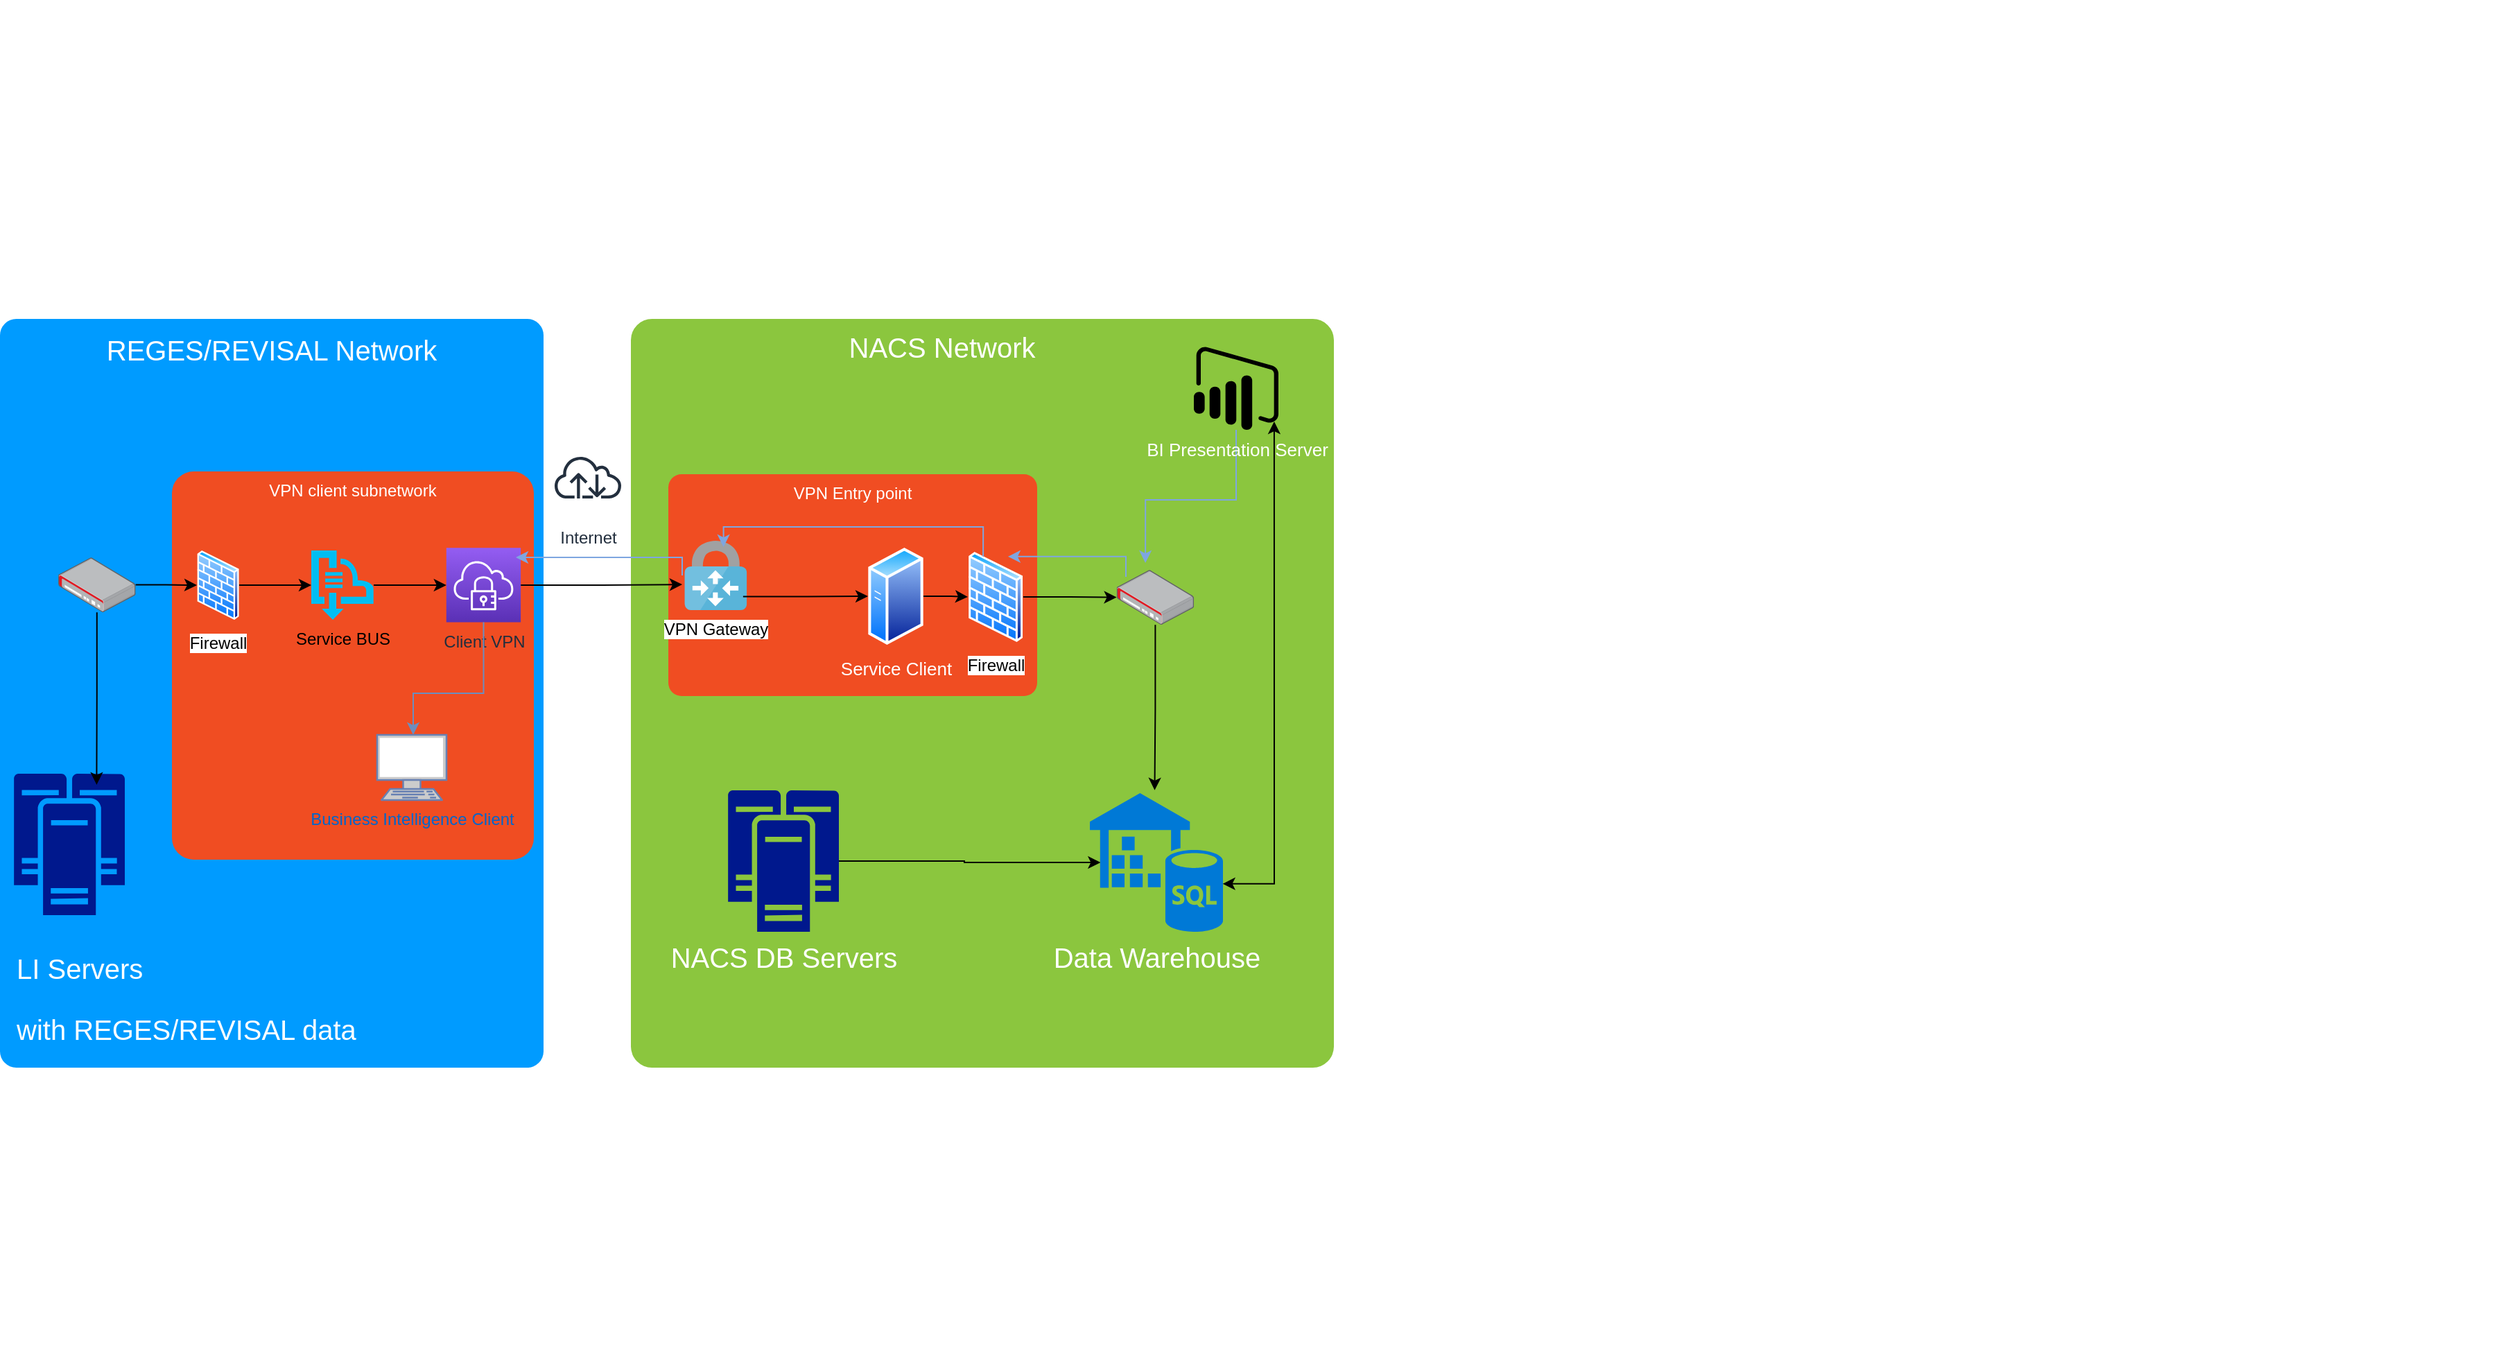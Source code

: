 <mxfile type="github" version="10.6.6"><diagram id="7a6c530e-6e37-e111-ec74-82921da8cc10" name="Page-1"><mxGraphModel grid="1" shadow="0" math="0" background="none" pageHeight="826" pageWidth="1169" pageScale="1.5" page="1" fold="1" arrows="1" connect="1" tooltips="1" guides="1" gridSize="10" dy="1064" dx="3584.5"><root><mxCell id="0" style=";html=1;" /><mxCell id="1" parent="0" style=";html=1;" /><mxCell value="REGES/REVISAL Network" id="204j2bKRBB-tuyvEOLNQ-1" parent="1" vertex="1" style="whiteSpace=wrap;html=1;rounded=1;shadow=0;strokeColor=none;strokeWidth=2;fillColor=#009BFF;fontSize=20;fontColor=#FFFFFF;align=center;arcSize=3;verticalAlign=top;spacingTop=4;"><mxGeometry as="geometry" height="540" width="392" y="270" x="-172" /></mxCell><mxCell value="" id="23046e2b9bb16c14-27" parent="1" vertex="1" style="rounded=1;whiteSpace=wrap;html=1;shadow=0;strokeWidth=2;fillColor=#8BC63E;fontSize=12;fontColor=#000000;align=center;strokeColor=none;arcSize=3;"><mxGeometry as="geometry" height="540" width="507" y="270" x="283" /></mxCell><mxCell value="" id="23046e2b9bb16c14-65" parent="1" vertex="1" style="shadow=0;dashed=0;html=1;strokeColor=none;shape=mxgraph.mscae.enterprise.web;fillColor=#FFFFFF;rounded=1;fontSize=11;fontColor=#FFFFFF;align=center;"><mxGeometry as="geometry" height="50" width="50" y="531" x="1336" /></mxCell><mxCell value="" id="23046e2b9bb16c14-66" parent="1" vertex="1" style="shadow=0;dashed=0;html=1;strokeColor=none;shape=mxgraph.mscae.enterprise.web;fillColor=#FFFFFF;rounded=1;fontSize=11;fontColor=#FFFFFF;align=center;"><mxGeometry as="geometry" height="50" width="50" y="450" x="1336" /></mxCell><mxCell value="" id="23046e2b9bb16c14-67" parent="1" vertex="1" style="shadow=0;dashed=0;html=1;strokeColor=none;shape=mxgraph.mscae.enterprise.web;fillColor=#FFFFFF;rounded=1;fontSize=11;fontColor=#FFFFFF;align=center;"><mxGeometry as="geometry" height="50" width="50" y="370" x="1336" /></mxCell><mxCell id="23046e2b9bb16c14-117" parent="1" style="edgeStyle=orthogonalEdgeStyle;rounded=0;elbow=vertical;html=1;startArrow=none;startFill=0;startSize=10;endArrow=none;endFill=0;endSize=10;strokeColor=#FFFFFF;strokeWidth=3;fontSize=20;fontColor=#FFFFFF;entryX=0.004;entryY=0.516;entryPerimeter=0;" edge="1" target="23046e2b9bb16c14-65" source="23046e2b9bb16c14-68"><mxGeometry as="geometry" relative="1"><mxPoint as="targetPoint" y="590" x="1520" /><Array as="points"><mxPoint y="673" x="1326" /><mxPoint y="557" x="1326" /></Array></mxGeometry></mxCell><mxCell id="23046e2b9bb16c14-119" parent="1" style="edgeStyle=orthogonalEdgeStyle;rounded=0;elbow=vertical;html=1;entryX=-0.002;entryY=0.494;entryPerimeter=0;startArrow=none;startFill=0;startSize=10;endArrow=none;endFill=0;endSize=10;strokeColor=#FFFFFF;strokeWidth=3;fontSize=20;fontColor=#FFFFFF;" edge="1" target="23046e2b9bb16c14-67" source="23046e2b9bb16c14-68"><mxGeometry as="geometry" relative="1"><Array as="points"><mxPoint y="673" x="1326" /><mxPoint y="395" x="1326" /></Array></mxGeometry></mxCell><mxCell value="Gateway" id="23046e2b9bb16c14-68" parent="1" vertex="1" style="shadow=0;dashed=0;html=1;strokeColor=none;shape=mxgraph.mscae.enterprise.gateway;fillColor=#FFFFFF;rounded=0;fontSize=12;fontColor=#FFFFFF;align=center;labelPosition=center;verticalLabelPosition=top;verticalAlign=bottom;"><mxGeometry as="geometry" height="50" width="50" y="648" x="1336" /></mxCell><mxCell value="C" id="23046e2b9bb16c14-83" parent="1" vertex="1" style="text;html=1;strokeColor=none;fillColor=none;align=center;verticalAlign=middle;whiteSpace=wrap;rounded=1;shadow=0;fontSize=11;fontColor=#FFFFFF;fontStyle=1"><mxGeometry as="geometry" height="20" width="20" y="680" x="1406" /></mxCell><mxCell value="A" id="23046e2b9bb16c14-87" parent="1" vertex="1" style="text;html=1;strokeColor=none;fillColor=none;align=center;verticalAlign=middle;whiteSpace=wrap;rounded=1;shadow=0;fontSize=30;fontColor=#FFFFFF;fontStyle=1"><mxGeometry as="geometry" height="35" width="40" y="853" x="326" /></mxCell><mxCell value="B" id="23046e2b9bb16c14-88" parent="1" vertex="1" style="text;html=1;strokeColor=none;fillColor=none;align=center;verticalAlign=middle;whiteSpace=wrap;rounded=1;shadow=0;fontSize=30;fontColor=#FFFFFF;fontStyle=1"><mxGeometry as="geometry" height="35" width="40" y="853" x="626" /></mxCell><mxCell value="C" id="23046e2b9bb16c14-89" parent="1" vertex="1" style="text;html=1;strokeColor=none;fillColor=none;align=center;verticalAlign=middle;whiteSpace=wrap;rounded=1;shadow=0;fontSize=30;fontColor=#FFFFFF;fontStyle=1"><mxGeometry as="geometry" height="35" width="40" y="853" x="1026" /></mxCell><mxCell value="Computer" id="23046e2b9bb16c14-90" parent="1" vertex="1" style="verticalLabelPosition=top;html=1;verticalAlign=bottom;strokeColor=none;fillColor=#FFFFFF;shape=mxgraph.azure.computer;rounded=0;shadow=0;fontSize=10;fontColor=#FFFFFF;align=center;labelPosition=center;"><mxGeometry as="geometry" height="45" width="50" y="860" x="393" /></mxCell><mxCell value="VHD" id="23046e2b9bb16c14-91" parent="1" vertex="1" style="shadow=0;html=1;strokeColor=none;fillColor=#FFFFFF;labelPosition=center;verticalLabelPosition=top;verticalAlign=bottom;shape=mxgraph.azure.vhd;rounded=0;fontSize=10;fontColor=#FFFFFF;align=center;"><mxGeometry as="geometry" height="50" width="40" y="857" x="483" /></mxCell><mxCell value="+" id="23046e2b9bb16c14-92" parent="1" vertex="1" style="text;html=1;strokeColor=none;fillColor=none;align=center;verticalAlign=middle;whiteSpace=wrap;rounded=1;shadow=0;fontSize=30;fontColor=#FFFFFF;fontStyle=1"><mxGeometry as="geometry" height="35" width="40" y="865" x="443" /></mxCell><mxCell value="+" id="23046e2b9bb16c14-93" parent="1" vertex="1" style="text;html=1;strokeColor=none;fillColor=none;align=center;verticalAlign=middle;whiteSpace=wrap;rounded=1;shadow=0;fontSize=30;fontColor=#FFFFFF;fontStyle=1"><mxGeometry as="geometry" height="35" width="40" y="865" x="523" /></mxCell><mxCell value="Server&lt;div&gt;Directory&lt;/div&gt;" id="23046e2b9bb16c14-94" parent="1" vertex="1" style="shadow=0;html=1;strokeColor=none;shape=mxgraph.mscae.enterprise.server_directory;fillColor=#FFFFFF;rounded=0;fontSize=10;fontColor=#FFFFFF;align=center;verticalAlign=bottom;labelPosition=center;verticalLabelPosition=top;"><mxGeometry as="geometry" height="50" width="36" y="858" x="563" /></mxCell><mxCell value="VM Feature" id="23046e2b9bb16c14-95" parent="1" vertex="1" style="shadow=0;html=1;strokeColor=none;fillColor=#FFFFFF;labelPosition=center;verticalLabelPosition=top;verticalAlign=bottom;shape=mxgraph.azure.virtual_machine_feature;rounded=0;fontSize=10;fontColor=#FFFFFF;align=center;"><mxGeometry as="geometry" height="45" width="50" y="861" x="684" /></mxCell><mxCell value="+" id="23046e2b9bb16c14-96" parent="1" vertex="1" style="text;html=1;strokeColor=none;fillColor=none;align=center;verticalAlign=middle;whiteSpace=wrap;rounded=1;shadow=0;fontSize=30;fontColor=#FFFFFF;fontStyle=1"><mxGeometry as="geometry" height="35" width="40" y="866" x="734" /></mxCell><mxCell value="VHD" id="23046e2b9bb16c14-97" parent="1" vertex="1" style="shadow=0;html=1;strokeColor=none;fillColor=#FFFFFF;labelPosition=center;verticalLabelPosition=top;verticalAlign=bottom;shape=mxgraph.azure.vhd;rounded=0;fontSize=10;fontColor=#FFFFFF;align=center;"><mxGeometry as="geometry" height="50" width="40" y="858" x="774" /></mxCell><mxCell value="3rd Party&lt;div&gt;Integration&lt;/div&gt;" id="23046e2b9bb16c14-98" parent="1" vertex="1" style="shadow=0;html=1;strokeColor=none;fillColor=#FFFFFF;labelPosition=center;verticalLabelPosition=top;verticalAlign=bottom;shape=mxgraph.office.communications.3rd_party_integration;rounded=0;fontSize=10;fontColor=#FFFFFF;align=center;"><mxGeometry as="geometry" height="55" width="54" y="856" x="854" /></mxCell><mxCell value="+" id="23046e2b9bb16c14-99" parent="1" vertex="1" style="text;html=1;strokeColor=none;fillColor=none;align=center;verticalAlign=middle;whiteSpace=wrap;rounded=1;shadow=0;fontSize=30;fontColor=#FFFFFF;fontStyle=1"><mxGeometry as="geometry" height="35" width="40" y="866" x="814" /></mxCell><mxCell value="+" id="23046e2b9bb16c14-100" parent="1" vertex="1" style="text;html=1;strokeColor=none;fillColor=none;align=center;verticalAlign=middle;whiteSpace=wrap;rounded=1;shadow=0;fontSize=30;fontColor=#FFFFFF;fontStyle=1"><mxGeometry as="geometry" height="35" width="40" y="866" x="908" /></mxCell><mxCell value="Data Migration&lt;div&gt;Wizard&lt;/div&gt;" id="23046e2b9bb16c14-101" parent="1" vertex="1" style="shadow=0;html=1;strokeColor=none;shape=mxgraph.mscae.intune.data_migration_wizard;fillColor=#FFFFFF;rounded=0;fontSize=10;fontColor=#FFFFFF;align=center;verticalAlign=bottom;labelPosition=center;verticalLabelPosition=top;"><mxGeometry as="geometry" height="48" width="50" y="859" x="948" /></mxCell><mxCell value="VM Feature" id="23046e2b9bb16c14-102" parent="1" vertex="1" style="shadow=0;html=1;strokeColor=none;fillColor=#FFFFFF;labelPosition=center;verticalLabelPosition=top;verticalAlign=bottom;shape=mxgraph.azure.virtual_machine_feature;rounded=0;fontSize=10;fontColor=#FFFFFF;align=center;"><mxGeometry as="geometry" height="45" width="50" y="861" x="1086" /></mxCell><mxCell value="" id="23046e2b9bb16c14-103" parent="1" vertex="1" style="line;strokeWidth=2;direction=south;html=1;rounded=0;shadow=0;fillColor=none;fontSize=30;fontColor=#FFFFFF;align=center;strokeColor=#FFFFFF;"><mxGeometry as="geometry" height="102" width="10" y="820" x="366" /></mxCell><mxCell value="" id="23046e2b9bb16c14-104" parent="1" vertex="1" style="line;strokeWidth=2;direction=south;html=1;rounded=0;shadow=0;fillColor=none;fontSize=30;fontColor=#FFFFFF;align=center;strokeColor=#FFFFFF;"><mxGeometry as="geometry" height="102" width="10" y="820" x="666" /></mxCell><mxCell value="" id="23046e2b9bb16c14-105" parent="1" vertex="1" style="line;strokeWidth=2;direction=south;html=1;rounded=0;shadow=0;fillColor=none;fontSize=30;fontColor=#FFFFFF;align=center;strokeColor=#FFFFFF;"><mxGeometry as="geometry" height="102" width="10" y="820" x="1066" /></mxCell><mxCell value="+" id="23046e2b9bb16c14-106" parent="1" vertex="1" style="text;html=1;strokeColor=none;fillColor=none;align=center;verticalAlign=middle;whiteSpace=wrap;rounded=1;shadow=0;fontSize=30;fontColor=#FFFFFF;fontStyle=1"><mxGeometry as="geometry" height="35" width="40" y="866" x="1136" /></mxCell><mxCell value="Azure&lt;div&gt;Website&lt;/div&gt;" id="23046e2b9bb16c14-107" parent="1" vertex="1" style="verticalLabelPosition=top;html=1;verticalAlign=bottom;strokeColor=none;fillColor=#FFFFFF;shape=mxgraph.azure.azure_website;rounded=0;shadow=0;fontSize=10;fontColor=#FFFFFF;align=center;labelPosition=center;"><mxGeometry as="geometry" height="50" width="50" y="858" x="1176" /></mxCell><mxCell value="+" id="23046e2b9bb16c14-108" parent="1" vertex="1" style="text;html=1;strokeColor=none;fillColor=none;align=center;verticalAlign=middle;whiteSpace=wrap;rounded=1;shadow=0;fontSize=30;fontColor=#FFFFFF;fontStyle=1"><mxGeometry as="geometry" height="35" width="40" y="866" x="1226" /></mxCell><mxCell value="MySQL&lt;div&gt;Database&lt;/div&gt;" id="23046e2b9bb16c14-109" parent="1" vertex="1" style="verticalLabelPosition=top;html=1;verticalAlign=bottom;strokeColor=none;fillColor=#FFFFFF;shape=mxgraph.azure.mysql_database;rounded=0;shadow=0;fontSize=10;fontColor=#FFFFFF;align=center;labelPosition=center;"><mxGeometry as="geometry" height="50" width="37.5" y="859" x="1266" /></mxCell><mxCell value="+" id="23046e2b9bb16c14-110" parent="1" vertex="1" style="text;html=1;strokeColor=none;fillColor=none;align=center;verticalAlign=middle;whiteSpace=wrap;rounded=1;shadow=0;fontSize=30;fontColor=#FFFFFF;fontStyle=1"><mxGeometry as="geometry" height="35" width="40" y="866" x="1304" /></mxCell><mxCell value="Azure&lt;div&gt;Storage&lt;/div&gt;" id="23046e2b9bb16c14-111" parent="1" vertex="1" style="shadow=0;html=1;strokeColor=none;labelPosition=center;verticalLabelPosition=top;verticalAlign=bottom;shape=mxgraph.mscae.cloud.azure_storage;fillColor=#FFFFFF;rounded=0;fontSize=10;fontColor=#FFFFFF;align=center;"><mxGeometry as="geometry" height="43" width="50" y="862" x="1344" /></mxCell><mxCell value="Title" id="23046e2b9bb16c14-113" parent="1" vertex="1" style="text;strokeColor=none;fillColor=none;html=1;fontSize=24;fontStyle=1;verticalAlign=middle;align=center;rounded=0;shadow=0;fontColor=#FFFFFF;"><mxGeometry as="geometry" height="40" width="1510" y="40" x="120" /></mxCell><mxCell value="&lt;h1&gt;Heading&lt;/h1&gt;&lt;p&gt;Lorem ipsum dolor sit amet, consectetur adipisicing elit, sed do eiusmod tempor incididunt ut labore et dolore magna aliqua.&lt;/p&gt;" id="23046e2b9bb16c14-115" parent="1" vertex="1" style="text;html=1;strokeColor=none;fillColor=none;spacing=5;spacingTop=-20;whiteSpace=wrap;overflow=hidden;rounded=0;shadow=0;fontSize=10;fontColor=#FFFFFF;align=left;"><mxGeometry as="geometry" height="70" width="1041" y="952" x="323" /></mxCell><mxCell id="23046e2b9bb16c14-118" parent="1" style="edgeStyle=orthogonalEdgeStyle;rounded=0;elbow=vertical;html=1;startArrow=none;startFill=0;startSize=10;endArrow=none;endFill=0;endSize=10;strokeColor=#FFFFFF;strokeWidth=3;fontSize=20;fontColor=#FFFFFF;entryX=-0.009;entryY=0.502;entryPerimeter=0;" edge="1" target="23046e2b9bb16c14-66" source="23046e2b9bb16c14-68"><mxGeometry as="geometry" relative="1"><mxPoint as="targetPoint" y="566.667" x="1346.333" /><mxPoint as="sourcePoint" y="658" x="1371" /><Array as="points"><mxPoint y="673" x="1326" /><mxPoint y="475" x="1326" /></Array></mxGeometry></mxCell><mxCell value="" id="204j2bKRBB-tuyvEOLNQ-10" parent="1" vertex="1" style="group" connectable="0"><mxGeometry as="geometry" height="160" width="266" y="382" x="310" /></mxCell><mxCell value="VPN Entry point" id="204j2bKRBB-tuyvEOLNQ-11" parent="204j2bKRBB-tuyvEOLNQ-10" vertex="1" style="rounded=1;whiteSpace=wrap;html=1;shadow=0;strokeWidth=2;fillColor=#F04D22;fontSize=12;fontColor=#FFFFFF;align=center;strokeColor=none;arcSize=6;verticalAlign=top;"><mxGeometry as="geometry" height="160" width="266" /></mxCell><mxCell value="VPN Gateway" id="204j2bKRBB-tuyvEOLNQ-17" parent="204j2bKRBB-tuyvEOLNQ-10" vertex="1" style="aspect=fixed;html=1;perimeter=none;align=center;shadow=0;dashed=0;image;fontSize=12;image=img/lib/mscae/VPN_Gateway.svg;rotation=0;"><mxGeometry as="geometry" height="50" width="45" y="48" x="11.673" /></mxCell><mxCell value="" id="204j2bKRBB-tuyvEOLNQ-46" parent="204j2bKRBB-tuyvEOLNQ-10" style="edgeStyle=orthogonalEdgeStyle;rounded=0;orthogonalLoop=1;jettySize=auto;html=1;fontSize=20;fontColor=#FFFFFF;exitX=0.939;exitY=0.806;exitDx=0;exitDy=0;exitPerimeter=0;" edge="1" target="204j2bKRBB-tuyvEOLNQ-35" source="204j2bKRBB-tuyvEOLNQ-17"><mxGeometry as="geometry" relative="1"><mxPoint as="targetPoint" y="82" x="64" /></mxGeometry></mxCell><mxCell value="" id="204j2bKRBB-tuyvEOLNQ-55" parent="204j2bKRBB-tuyvEOLNQ-10" style="edgeStyle=orthogonalEdgeStyle;rounded=0;orthogonalLoop=1;jettySize=auto;html=1;fontSize=20;fontColor=#FFFFFF;entryX=0;entryY=0.5;entryDx=0;entryDy=0;" edge="1" target="204j2bKRBB-tuyvEOLNQ-49" source="204j2bKRBB-tuyvEOLNQ-35"><mxGeometry as="geometry" relative="1"><mxPoint as="targetPoint" y="203" x="164" /></mxGeometry></mxCell><mxCell value="&lt;font style=&quot;font-size: 13px;&quot;&gt;Service Client&lt;/font&gt;" id="204j2bKRBB-tuyvEOLNQ-35" parent="204j2bKRBB-tuyvEOLNQ-10" vertex="1" style="aspect=fixed;perimeter=ellipsePerimeter;html=1;align=center;shadow=0;dashed=0;spacingTop=3;image;image=img/lib/active_directory/generic_server.svg;fontSize=13;fontColor=#FFFFFF;labelBackgroundColor=none;"><mxGeometry as="geometry" height="70" width="40" y="53" x="144" /></mxCell><mxCell value="Firewall" id="204j2bKRBB-tuyvEOLNQ-49" parent="204j2bKRBB-tuyvEOLNQ-10" vertex="1" style="aspect=fixed;perimeter=ellipsePerimeter;html=1;align=center;shadow=0;dashed=0;spacingTop=3;image;image=img/lib/active_directory/firewall.svg;"><mxGeometry as="geometry" height="65" width="40" y="56" x="216" /></mxCell><mxCell value="" id="204j2bKRBB-tuyvEOLNQ-76" parent="204j2bKRBB-tuyvEOLNQ-10" style="edgeStyle=orthogonalEdgeStyle;rounded=0;orthogonalLoop=1;jettySize=auto;html=1;startArrow=classic;startFill=1;endArrow=none;endFill=0;fontSize=13;fontColor=#FFFFFF;entryX=0.25;entryY=0;entryDx=0;entryDy=0;strokeColor=#7EA6E0;exitX=0.625;exitY=0.091;exitDx=0;exitDy=0;exitPerimeter=0;" edge="1" target="204j2bKRBB-tuyvEOLNQ-49" source="204j2bKRBB-tuyvEOLNQ-17"><mxGeometry as="geometry" relative="1"><mxPoint as="sourcePoint" y="84" x="339.786" /><mxPoint as="targetPoint" y="69.714" x="255.5" /><Array as="points"><mxPoint y="38" x="40" /><mxPoint y="38" x="227" /></Array></mxGeometry></mxCell><mxCell value="VPN client subnetwork" id="204j2bKRBB-tuyvEOLNQ-8" parent="1" vertex="1" style="rounded=1;whiteSpace=wrap;html=1;shadow=0;strokeWidth=2;fillColor=#F04D22;fontSize=12;fontColor=#FFFFFF;align=center;strokeColor=none;arcSize=6;verticalAlign=top;rotation=0;"><mxGeometry as="geometry" height="280" width="261" y="380" x="-48" /></mxCell><mxCell value="" id="204j2bKRBB-tuyvEOLNQ-36" parent="1" style="edgeStyle=orthogonalEdgeStyle;rounded=0;orthogonalLoop=1;jettySize=auto;html=1;fontSize=20;fontColor=#FFFFFF;entryX=-0.037;entryY=0.631;entryDx=0;entryDy=0;entryPerimeter=0;" edge="1" target="204j2bKRBB-tuyvEOLNQ-17" source="204j2bKRBB-tuyvEOLNQ-22"><mxGeometry as="geometry" relative="1" /></mxCell><mxCell value="Client VPN" id="204j2bKRBB-tuyvEOLNQ-22" parent="1" vertex="1" style="outlineConnect=0;fontColor=#232F3E;gradientColor=#945DF2;gradientDirection=north;fillColor=#5A30B5;strokeColor=#ffffff;dashed=0;verticalLabelPosition=bottom;verticalAlign=top;align=center;html=1;fontSize=12;fontStyle=0;aspect=fixed;shape=mxgraph.aws4.resourceIcon;resIcon=mxgraph.aws4.client_vpn;"><mxGeometry as="geometry" height="53.662" width="53.662" y="435.15" x="149.897" /></mxCell><mxCell value="" id="204j2bKRBB-tuyvEOLNQ-38" parent="1" style="edgeStyle=orthogonalEdgeStyle;rounded=0;orthogonalLoop=1;jettySize=auto;html=1;fontSize=20;fontColor=#FFFFFF;" edge="1" target="204j2bKRBB-tuyvEOLNQ-22" source="204j2bKRBB-tuyvEOLNQ-25"><mxGeometry as="geometry" relative="1" /></mxCell><mxCell value="Service BUS" id="204j2bKRBB-tuyvEOLNQ-25" parent="1" vertex="1" style="verticalLabelPosition=bottom;html=1;verticalAlign=top;align=center;strokeColor=none;fillColor=#00BEF2;shape=mxgraph.azure.service_bus;pointerEvents=1;"><mxGeometry as="geometry" height="50" width="45" y="437" x="52.5" /></mxCell><mxCell value="" id="204j2bKRBB-tuyvEOLNQ-44" parent="1" style="edgeStyle=orthogonalEdgeStyle;rounded=0;orthogonalLoop=1;jettySize=auto;html=1;fontSize=20;fontColor=#FFFFFF;entryX=0;entryY=0.5;entryDx=0;entryDy=0;entryPerimeter=0;" edge="1" target="204j2bKRBB-tuyvEOLNQ-25" source="204j2bKRBB-tuyvEOLNQ-26"><mxGeometry as="geometry" relative="1"><mxPoint as="targetPoint" y="357" x="-14.75" /></mxGeometry></mxCell><mxCell value="Firewall" id="204j2bKRBB-tuyvEOLNQ-26" parent="1" vertex="1" style="aspect=fixed;perimeter=ellipsePerimeter;html=1;align=center;shadow=0;dashed=0;spacingTop=3;image;image=img/lib/active_directory/firewall.svg;"><mxGeometry as="geometry" height="50" width="30.5" y="437" x="-30" /></mxCell><mxCell value="NACS Network" id="204j2bKRBB-tuyvEOLNQ-27" parent="1" vertex="1" style="text;html=1;strokeColor=none;fillColor=none;align=center;verticalAlign=middle;whiteSpace=wrap;rounded=0;fontColor=#FFFFFF;fontSize=20;"><mxGeometry as="geometry" height="20" width="149" y="280" x="433" /></mxCell><mxCell value="&lt;p&gt;LI Servers &lt;/p&gt;&lt;p&gt;with REGES/REVISAL data&lt;/p&gt;" id="204j2bKRBB-tuyvEOLNQ-33" parent="1" vertex="1" style="pointerEvents=1;shadow=0;dashed=0;html=1;strokeColor=none;labelPosition=center;verticalLabelPosition=bottom;verticalAlign=top;align=left;shape=mxgraph.mscae.enterprise.cluster_server;fillColor=#00188D;fontSize=20;fontColor=#FFFFFF;"><mxGeometry as="geometry" height="102" width="80" y="598" x="-162" /></mxCell><mxCell value="" id="204j2bKRBB-tuyvEOLNQ-40" parent="1" style="edgeStyle=orthogonalEdgeStyle;rounded=0;orthogonalLoop=1;jettySize=auto;html=1;fontSize=20;fontColor=#FFFFFF;entryX=0.746;entryY=0.078;entryDx=0;entryDy=0;entryPerimeter=0;" edge="1" target="204j2bKRBB-tuyvEOLNQ-33" source="204j2bKRBB-tuyvEOLNQ-34"><mxGeometry as="geometry" relative="1"><mxPoint as="targetPoint" y="566.6" x="-82.1" /></mxGeometry></mxCell><mxCell value="" id="204j2bKRBB-tuyvEOLNQ-42" parent="1" style="edgeStyle=orthogonalEdgeStyle;rounded=0;orthogonalLoop=1;jettySize=auto;html=1;fontSize=20;fontColor=#FFFFFF;entryX=0;entryY=0.5;entryDx=0;entryDy=0;" edge="1" target="204j2bKRBB-tuyvEOLNQ-26" source="204j2bKRBB-tuyvEOLNQ-34"><mxGeometry as="geometry" relative="1"><mxPoint as="targetPoint" y="367.0" x="-110.1" /></mxGeometry></mxCell><mxCell value="" id="204j2bKRBB-tuyvEOLNQ-34" parent="1" vertex="1" style="points=[];aspect=fixed;html=1;align=center;shadow=0;dashed=0;image;image=img/lib/allied_telesis/security/Router_VPN.svg;"><mxGeometry as="geometry" height="39.6" width="55.8" y="442" x="-130" /></mxCell><mxCell value="Internet" id="204j2bKRBB-tuyvEOLNQ-37" parent="1" vertex="1" style="outlineConnect=0;fontColor=#232F3E;gradientColor=none;strokeColor=#232F3E;fillColor=#ffffff;dashed=0;verticalLabelPosition=bottom;verticalAlign=top;align=center;html=1;fontSize=12;fontStyle=0;aspect=fixed;shape=mxgraph.aws4.resourceIcon;resIcon=mxgraph.aws4.internet;"><mxGeometry as="geometry" height="60" width="60" y="354" x="222" /></mxCell><mxCell value="" id="204j2bKRBB-tuyvEOLNQ-63" parent="1" style="edgeStyle=orthogonalEdgeStyle;rounded=0;orthogonalLoop=1;jettySize=auto;html=1;fontSize=13;fontColor=#FFFFFF;entryX=0.487;entryY=-0.021;entryDx=0;entryDy=0;entryPerimeter=0;" edge="1" target="204j2bKRBB-tuyvEOLNQ-48" source="204j2bKRBB-tuyvEOLNQ-14"><mxGeometry as="geometry" relative="1"><mxPoint as="targetPoint" y="570.6" x="661.2" /></mxGeometry></mxCell><mxCell value="" id="204j2bKRBB-tuyvEOLNQ-14" parent="1" vertex="1" style="points=[];aspect=fixed;html=1;align=center;shadow=0;dashed=0;image;image=img/lib/allied_telesis/security/Router_VPN.svg;"><mxGeometry as="geometry" height="39.6" width="55.8" y="451" x="633.3" /></mxCell><mxCell value="Data Warehouse" id="204j2bKRBB-tuyvEOLNQ-48" parent="1" vertex="1" style="shadow=0;dashed=0;html=1;strokeColor=none;labelPosition=center;verticalLabelPosition=bottom;verticalAlign=top;align=center;shape=mxgraph.mscae.cloud.data_warehouse;fillColor=#0079D6;pointerEvents=1;fontSize=20;fontColor=#FFFFFF;"><mxGeometry as="geometry" height="100" width="96" y="612" x="614" /></mxCell><mxCell value="" id="204j2bKRBB-tuyvEOLNQ-53" parent="1" style="edgeStyle=orthogonalEdgeStyle;rounded=0;orthogonalLoop=1;jettySize=auto;html=1;fontSize=20;fontColor=#FFFFFF;entryX=0.08;entryY=0.5;entryDx=0;entryDy=0;entryPerimeter=0;" edge="1" target="204j2bKRBB-tuyvEOLNQ-48" source="204j2bKRBB-tuyvEOLNQ-51"><mxGeometry as="geometry" relative="1"><mxPoint as="targetPoint" y="660" x="513" /></mxGeometry></mxCell><mxCell value="NACS DB Servers" id="204j2bKRBB-tuyvEOLNQ-51" parent="1" vertex="1" style="pointerEvents=1;shadow=0;dashed=0;html=1;strokeColor=none;labelPosition=center;verticalLabelPosition=bottom;verticalAlign=top;align=center;shape=mxgraph.mscae.enterprise.cluster_server;fillColor=#00188D;fontSize=20;fontColor=#FFFFFF;"><mxGeometry as="geometry" height="102" width="80" y="610" x="353" /></mxCell><mxCell value="" id="204j2bKRBB-tuyvEOLNQ-57" parent="1" style="edgeStyle=orthogonalEdgeStyle;rounded=0;orthogonalLoop=1;jettySize=auto;html=1;fontSize=20;fontColor=#FFFFFF;" edge="1" target="204j2bKRBB-tuyvEOLNQ-14" source="204j2bKRBB-tuyvEOLNQ-49"><mxGeometry as="geometry" relative="1"><mxPoint as="targetPoint" y="579" x="546" /></mxGeometry></mxCell><mxCell value="" id="204j2bKRBB-tuyvEOLNQ-66" parent="1" style="edgeStyle=orthogonalEdgeStyle;rounded=0;orthogonalLoop=1;jettySize=auto;html=1;fontSize=13;fontColor=#FFFFFF;endArrow=classic;endFill=1;fillColor=#dae8fc;strokeColor=#6c8ebf;" edge="1" source="204j2bKRBB-tuyvEOLNQ-22"><mxGeometry as="geometry" relative="1"><mxPoint as="targetPoint" y="570" x="126" /><Array as="points"><mxPoint y="540" x="177" /><mxPoint y="540" x="126" /></Array></mxGeometry></mxCell><mxCell value="Business Intelligence Client" id="204j2bKRBB-tuyvEOLNQ-64" parent="1" vertex="1" style="fontColor=#0066CC;verticalAlign=top;verticalLabelPosition=bottom;labelPosition=center;align=center;html=1;outlineConnect=0;fillColor=#CCCCCC;strokeColor=#6881B3;gradientColor=none;gradientDirection=north;strokeWidth=2;shape=mxgraph.networks.terminal;labelBackgroundColor=none;"><mxGeometry as="geometry" height="47" width="50" y="570" x="100" /></mxCell><mxCell value="" id="204j2bKRBB-tuyvEOLNQ-69" parent="1" style="edgeStyle=orthogonalEdgeStyle;rounded=0;orthogonalLoop=1;jettySize=auto;html=1;startArrow=classic;startFill=1;endArrow=classic;endFill=1;fontSize=13;fontColor=#FFFFFF;exitX=0.998;exitY=0.654;exitDx=0;exitDy=0;exitPerimeter=0;entryX=0.95;entryY=0.9;entryDx=0;entryDy=0;entryPerimeter=0;" edge="1" target="204j2bKRBB-tuyvEOLNQ-67" source="204j2bKRBB-tuyvEOLNQ-48"><mxGeometry as="geometry" relative="1"><mxPoint as="targetPoint" y="430" x="712.5" /></mxGeometry></mxCell><mxCell value="" id="204j2bKRBB-tuyvEOLNQ-71" parent="1" style="edgeStyle=orthogonalEdgeStyle;rounded=0;orthogonalLoop=1;jettySize=auto;html=1;startArrow=none;startFill=0;endArrow=classic;endFill=1;fontSize=13;fontColor=#FFFFFF;entryX=0.372;entryY=-0.126;entryDx=0;entryDy=0;entryPerimeter=0;strokeColor=#7EA6E0;" edge="1" target="204j2bKRBB-tuyvEOLNQ-14" source="204j2bKRBB-tuyvEOLNQ-67"><mxGeometry as="geometry" relative="1"><mxPoint as="targetPoint" y="320" x="609" /></mxGeometry></mxCell><mxCell value="BI Presentation Server" id="204j2bKRBB-tuyvEOLNQ-67" parent="1" vertex="1" style="shadow=0;dashed=0;strokeColor=none;html=1;labelPosition=center;verticalLabelPosition=bottom;verticalAlign=top;align=center;shape=mxgraph.mscae.other.bi_product_icon;fillColor=#000000;pointerEvents=1;labelBackgroundColor=none;fontSize=13;fontColor=#FFFFFF;"><mxGeometry as="geometry" height="60" width="61" y="290" x="689" /></mxCell><mxCell value="" id="204j2bKRBB-tuyvEOLNQ-73" parent="1" style="edgeStyle=orthogonalEdgeStyle;rounded=0;orthogonalLoop=1;jettySize=auto;html=1;startArrow=none;startFill=0;endArrow=classic;endFill=1;fontSize=13;fontColor=#FFFFFF;entryX=0.75;entryY=0;entryDx=0;entryDy=0;strokeColor=#7EA6E0;" edge="1" target="204j2bKRBB-tuyvEOLNQ-49"><mxGeometry as="geometry" relative="1"><mxPoint as="sourcePoint" y="456" x="640" /><mxPoint as="targetPoint" y="456" x="664.071" /><Array as="points"><mxPoint y="442" x="640" /></Array></mxGeometry></mxCell><mxCell value="" id="204j2bKRBB-tuyvEOLNQ-77" parent="1" style="edgeStyle=orthogonalEdgeStyle;rounded=0;orthogonalLoop=1;jettySize=auto;html=1;startArrow=classic;startFill=1;endArrow=none;endFill=0;fontSize=13;fontColor=#FFFFFF;strokeColor=#7EA6E0;" edge="1"><mxGeometry as="geometry" relative="1"><mxPoint as="sourcePoint" y="442" x="200" /><mxPoint as="targetPoint" y="442" x="320" /><Array as="points"><mxPoint y="442" x="320" /><mxPoint y="455" x="320" /></Array></mxGeometry></mxCell></root></mxGraphModel></diagram></mxfile>